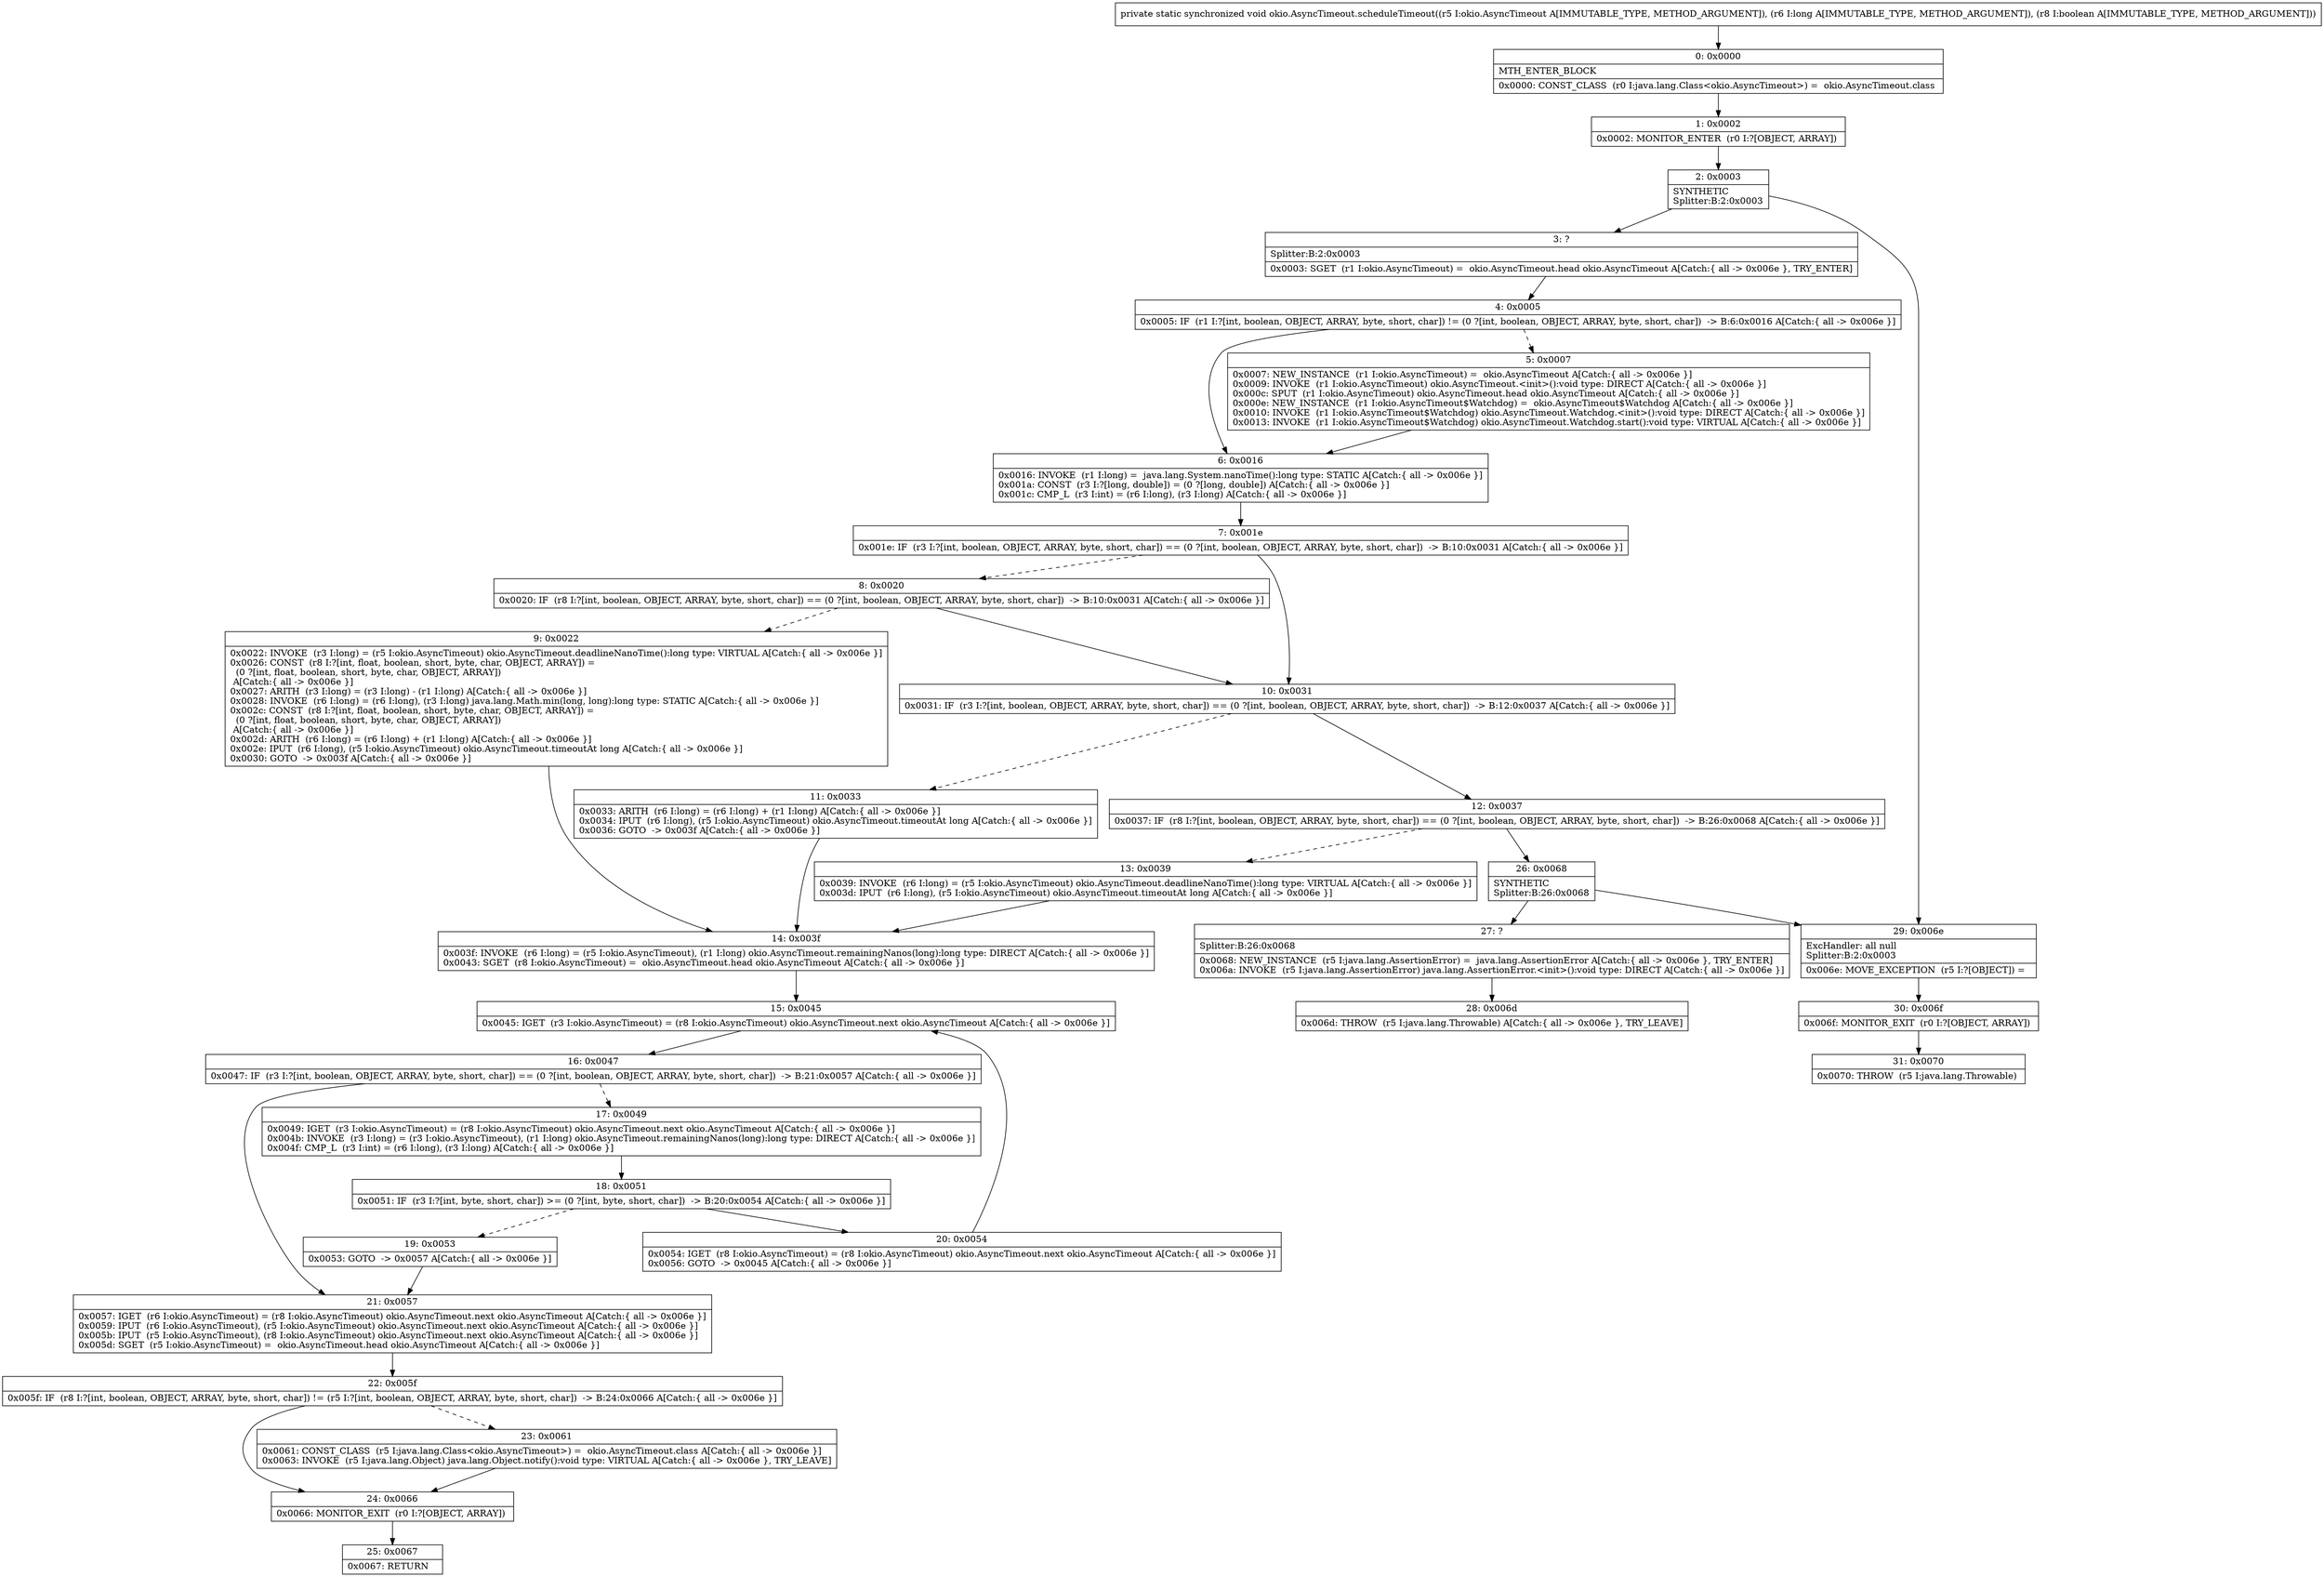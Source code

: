 digraph "CFG forokio.AsyncTimeout.scheduleTimeout(Lokio\/AsyncTimeout;JZ)V" {
Node_0 [shape=record,label="{0\:\ 0x0000|MTH_ENTER_BLOCK\l|0x0000: CONST_CLASS  (r0 I:java.lang.Class\<okio.AsyncTimeout\>) =  okio.AsyncTimeout.class \l}"];
Node_1 [shape=record,label="{1\:\ 0x0002|0x0002: MONITOR_ENTER  (r0 I:?[OBJECT, ARRAY]) \l}"];
Node_2 [shape=record,label="{2\:\ 0x0003|SYNTHETIC\lSplitter:B:2:0x0003\l}"];
Node_3 [shape=record,label="{3\:\ ?|Splitter:B:2:0x0003\l|0x0003: SGET  (r1 I:okio.AsyncTimeout) =  okio.AsyncTimeout.head okio.AsyncTimeout A[Catch:\{ all \-\> 0x006e \}, TRY_ENTER]\l}"];
Node_4 [shape=record,label="{4\:\ 0x0005|0x0005: IF  (r1 I:?[int, boolean, OBJECT, ARRAY, byte, short, char]) != (0 ?[int, boolean, OBJECT, ARRAY, byte, short, char])  \-\> B:6:0x0016 A[Catch:\{ all \-\> 0x006e \}]\l}"];
Node_5 [shape=record,label="{5\:\ 0x0007|0x0007: NEW_INSTANCE  (r1 I:okio.AsyncTimeout) =  okio.AsyncTimeout A[Catch:\{ all \-\> 0x006e \}]\l0x0009: INVOKE  (r1 I:okio.AsyncTimeout) okio.AsyncTimeout.\<init\>():void type: DIRECT A[Catch:\{ all \-\> 0x006e \}]\l0x000c: SPUT  (r1 I:okio.AsyncTimeout) okio.AsyncTimeout.head okio.AsyncTimeout A[Catch:\{ all \-\> 0x006e \}]\l0x000e: NEW_INSTANCE  (r1 I:okio.AsyncTimeout$Watchdog) =  okio.AsyncTimeout$Watchdog A[Catch:\{ all \-\> 0x006e \}]\l0x0010: INVOKE  (r1 I:okio.AsyncTimeout$Watchdog) okio.AsyncTimeout.Watchdog.\<init\>():void type: DIRECT A[Catch:\{ all \-\> 0x006e \}]\l0x0013: INVOKE  (r1 I:okio.AsyncTimeout$Watchdog) okio.AsyncTimeout.Watchdog.start():void type: VIRTUAL A[Catch:\{ all \-\> 0x006e \}]\l}"];
Node_6 [shape=record,label="{6\:\ 0x0016|0x0016: INVOKE  (r1 I:long) =  java.lang.System.nanoTime():long type: STATIC A[Catch:\{ all \-\> 0x006e \}]\l0x001a: CONST  (r3 I:?[long, double]) = (0 ?[long, double]) A[Catch:\{ all \-\> 0x006e \}]\l0x001c: CMP_L  (r3 I:int) = (r6 I:long), (r3 I:long) A[Catch:\{ all \-\> 0x006e \}]\l}"];
Node_7 [shape=record,label="{7\:\ 0x001e|0x001e: IF  (r3 I:?[int, boolean, OBJECT, ARRAY, byte, short, char]) == (0 ?[int, boolean, OBJECT, ARRAY, byte, short, char])  \-\> B:10:0x0031 A[Catch:\{ all \-\> 0x006e \}]\l}"];
Node_8 [shape=record,label="{8\:\ 0x0020|0x0020: IF  (r8 I:?[int, boolean, OBJECT, ARRAY, byte, short, char]) == (0 ?[int, boolean, OBJECT, ARRAY, byte, short, char])  \-\> B:10:0x0031 A[Catch:\{ all \-\> 0x006e \}]\l}"];
Node_9 [shape=record,label="{9\:\ 0x0022|0x0022: INVOKE  (r3 I:long) = (r5 I:okio.AsyncTimeout) okio.AsyncTimeout.deadlineNanoTime():long type: VIRTUAL A[Catch:\{ all \-\> 0x006e \}]\l0x0026: CONST  (r8 I:?[int, float, boolean, short, byte, char, OBJECT, ARRAY]) = \l  (0 ?[int, float, boolean, short, byte, char, OBJECT, ARRAY])\l A[Catch:\{ all \-\> 0x006e \}]\l0x0027: ARITH  (r3 I:long) = (r3 I:long) \- (r1 I:long) A[Catch:\{ all \-\> 0x006e \}]\l0x0028: INVOKE  (r6 I:long) = (r6 I:long), (r3 I:long) java.lang.Math.min(long, long):long type: STATIC A[Catch:\{ all \-\> 0x006e \}]\l0x002c: CONST  (r8 I:?[int, float, boolean, short, byte, char, OBJECT, ARRAY]) = \l  (0 ?[int, float, boolean, short, byte, char, OBJECT, ARRAY])\l A[Catch:\{ all \-\> 0x006e \}]\l0x002d: ARITH  (r6 I:long) = (r6 I:long) + (r1 I:long) A[Catch:\{ all \-\> 0x006e \}]\l0x002e: IPUT  (r6 I:long), (r5 I:okio.AsyncTimeout) okio.AsyncTimeout.timeoutAt long A[Catch:\{ all \-\> 0x006e \}]\l0x0030: GOTO  \-\> 0x003f A[Catch:\{ all \-\> 0x006e \}]\l}"];
Node_10 [shape=record,label="{10\:\ 0x0031|0x0031: IF  (r3 I:?[int, boolean, OBJECT, ARRAY, byte, short, char]) == (0 ?[int, boolean, OBJECT, ARRAY, byte, short, char])  \-\> B:12:0x0037 A[Catch:\{ all \-\> 0x006e \}]\l}"];
Node_11 [shape=record,label="{11\:\ 0x0033|0x0033: ARITH  (r6 I:long) = (r6 I:long) + (r1 I:long) A[Catch:\{ all \-\> 0x006e \}]\l0x0034: IPUT  (r6 I:long), (r5 I:okio.AsyncTimeout) okio.AsyncTimeout.timeoutAt long A[Catch:\{ all \-\> 0x006e \}]\l0x0036: GOTO  \-\> 0x003f A[Catch:\{ all \-\> 0x006e \}]\l}"];
Node_12 [shape=record,label="{12\:\ 0x0037|0x0037: IF  (r8 I:?[int, boolean, OBJECT, ARRAY, byte, short, char]) == (0 ?[int, boolean, OBJECT, ARRAY, byte, short, char])  \-\> B:26:0x0068 A[Catch:\{ all \-\> 0x006e \}]\l}"];
Node_13 [shape=record,label="{13\:\ 0x0039|0x0039: INVOKE  (r6 I:long) = (r5 I:okio.AsyncTimeout) okio.AsyncTimeout.deadlineNanoTime():long type: VIRTUAL A[Catch:\{ all \-\> 0x006e \}]\l0x003d: IPUT  (r6 I:long), (r5 I:okio.AsyncTimeout) okio.AsyncTimeout.timeoutAt long A[Catch:\{ all \-\> 0x006e \}]\l}"];
Node_14 [shape=record,label="{14\:\ 0x003f|0x003f: INVOKE  (r6 I:long) = (r5 I:okio.AsyncTimeout), (r1 I:long) okio.AsyncTimeout.remainingNanos(long):long type: DIRECT A[Catch:\{ all \-\> 0x006e \}]\l0x0043: SGET  (r8 I:okio.AsyncTimeout) =  okio.AsyncTimeout.head okio.AsyncTimeout A[Catch:\{ all \-\> 0x006e \}]\l}"];
Node_15 [shape=record,label="{15\:\ 0x0045|0x0045: IGET  (r3 I:okio.AsyncTimeout) = (r8 I:okio.AsyncTimeout) okio.AsyncTimeout.next okio.AsyncTimeout A[Catch:\{ all \-\> 0x006e \}]\l}"];
Node_16 [shape=record,label="{16\:\ 0x0047|0x0047: IF  (r3 I:?[int, boolean, OBJECT, ARRAY, byte, short, char]) == (0 ?[int, boolean, OBJECT, ARRAY, byte, short, char])  \-\> B:21:0x0057 A[Catch:\{ all \-\> 0x006e \}]\l}"];
Node_17 [shape=record,label="{17\:\ 0x0049|0x0049: IGET  (r3 I:okio.AsyncTimeout) = (r8 I:okio.AsyncTimeout) okio.AsyncTimeout.next okio.AsyncTimeout A[Catch:\{ all \-\> 0x006e \}]\l0x004b: INVOKE  (r3 I:long) = (r3 I:okio.AsyncTimeout), (r1 I:long) okio.AsyncTimeout.remainingNanos(long):long type: DIRECT A[Catch:\{ all \-\> 0x006e \}]\l0x004f: CMP_L  (r3 I:int) = (r6 I:long), (r3 I:long) A[Catch:\{ all \-\> 0x006e \}]\l}"];
Node_18 [shape=record,label="{18\:\ 0x0051|0x0051: IF  (r3 I:?[int, byte, short, char]) \>= (0 ?[int, byte, short, char])  \-\> B:20:0x0054 A[Catch:\{ all \-\> 0x006e \}]\l}"];
Node_19 [shape=record,label="{19\:\ 0x0053|0x0053: GOTO  \-\> 0x0057 A[Catch:\{ all \-\> 0x006e \}]\l}"];
Node_20 [shape=record,label="{20\:\ 0x0054|0x0054: IGET  (r8 I:okio.AsyncTimeout) = (r8 I:okio.AsyncTimeout) okio.AsyncTimeout.next okio.AsyncTimeout A[Catch:\{ all \-\> 0x006e \}]\l0x0056: GOTO  \-\> 0x0045 A[Catch:\{ all \-\> 0x006e \}]\l}"];
Node_21 [shape=record,label="{21\:\ 0x0057|0x0057: IGET  (r6 I:okio.AsyncTimeout) = (r8 I:okio.AsyncTimeout) okio.AsyncTimeout.next okio.AsyncTimeout A[Catch:\{ all \-\> 0x006e \}]\l0x0059: IPUT  (r6 I:okio.AsyncTimeout), (r5 I:okio.AsyncTimeout) okio.AsyncTimeout.next okio.AsyncTimeout A[Catch:\{ all \-\> 0x006e \}]\l0x005b: IPUT  (r5 I:okio.AsyncTimeout), (r8 I:okio.AsyncTimeout) okio.AsyncTimeout.next okio.AsyncTimeout A[Catch:\{ all \-\> 0x006e \}]\l0x005d: SGET  (r5 I:okio.AsyncTimeout) =  okio.AsyncTimeout.head okio.AsyncTimeout A[Catch:\{ all \-\> 0x006e \}]\l}"];
Node_22 [shape=record,label="{22\:\ 0x005f|0x005f: IF  (r8 I:?[int, boolean, OBJECT, ARRAY, byte, short, char]) != (r5 I:?[int, boolean, OBJECT, ARRAY, byte, short, char])  \-\> B:24:0x0066 A[Catch:\{ all \-\> 0x006e \}]\l}"];
Node_23 [shape=record,label="{23\:\ 0x0061|0x0061: CONST_CLASS  (r5 I:java.lang.Class\<okio.AsyncTimeout\>) =  okio.AsyncTimeout.class A[Catch:\{ all \-\> 0x006e \}]\l0x0063: INVOKE  (r5 I:java.lang.Object) java.lang.Object.notify():void type: VIRTUAL A[Catch:\{ all \-\> 0x006e \}, TRY_LEAVE]\l}"];
Node_24 [shape=record,label="{24\:\ 0x0066|0x0066: MONITOR_EXIT  (r0 I:?[OBJECT, ARRAY]) \l}"];
Node_25 [shape=record,label="{25\:\ 0x0067|0x0067: RETURN   \l}"];
Node_26 [shape=record,label="{26\:\ 0x0068|SYNTHETIC\lSplitter:B:26:0x0068\l}"];
Node_27 [shape=record,label="{27\:\ ?|Splitter:B:26:0x0068\l|0x0068: NEW_INSTANCE  (r5 I:java.lang.AssertionError) =  java.lang.AssertionError A[Catch:\{ all \-\> 0x006e \}, TRY_ENTER]\l0x006a: INVOKE  (r5 I:java.lang.AssertionError) java.lang.AssertionError.\<init\>():void type: DIRECT A[Catch:\{ all \-\> 0x006e \}]\l}"];
Node_28 [shape=record,label="{28\:\ 0x006d|0x006d: THROW  (r5 I:java.lang.Throwable) A[Catch:\{ all \-\> 0x006e \}, TRY_LEAVE]\l}"];
Node_29 [shape=record,label="{29\:\ 0x006e|ExcHandler: all null\lSplitter:B:2:0x0003\l|0x006e: MOVE_EXCEPTION  (r5 I:?[OBJECT]) =  \l}"];
Node_30 [shape=record,label="{30\:\ 0x006f|0x006f: MONITOR_EXIT  (r0 I:?[OBJECT, ARRAY]) \l}"];
Node_31 [shape=record,label="{31\:\ 0x0070|0x0070: THROW  (r5 I:java.lang.Throwable) \l}"];
MethodNode[shape=record,label="{private static synchronized void okio.AsyncTimeout.scheduleTimeout((r5 I:okio.AsyncTimeout A[IMMUTABLE_TYPE, METHOD_ARGUMENT]), (r6 I:long A[IMMUTABLE_TYPE, METHOD_ARGUMENT]), (r8 I:boolean A[IMMUTABLE_TYPE, METHOD_ARGUMENT])) }"];
MethodNode -> Node_0;
Node_0 -> Node_1;
Node_1 -> Node_2;
Node_2 -> Node_3;
Node_2 -> Node_29;
Node_3 -> Node_4;
Node_4 -> Node_5[style=dashed];
Node_4 -> Node_6;
Node_5 -> Node_6;
Node_6 -> Node_7;
Node_7 -> Node_8[style=dashed];
Node_7 -> Node_10;
Node_8 -> Node_9[style=dashed];
Node_8 -> Node_10;
Node_9 -> Node_14;
Node_10 -> Node_11[style=dashed];
Node_10 -> Node_12;
Node_11 -> Node_14;
Node_12 -> Node_13[style=dashed];
Node_12 -> Node_26;
Node_13 -> Node_14;
Node_14 -> Node_15;
Node_15 -> Node_16;
Node_16 -> Node_17[style=dashed];
Node_16 -> Node_21;
Node_17 -> Node_18;
Node_18 -> Node_19[style=dashed];
Node_18 -> Node_20;
Node_19 -> Node_21;
Node_20 -> Node_15;
Node_21 -> Node_22;
Node_22 -> Node_23[style=dashed];
Node_22 -> Node_24;
Node_23 -> Node_24;
Node_24 -> Node_25;
Node_26 -> Node_27;
Node_26 -> Node_29;
Node_27 -> Node_28;
Node_29 -> Node_30;
Node_30 -> Node_31;
}

